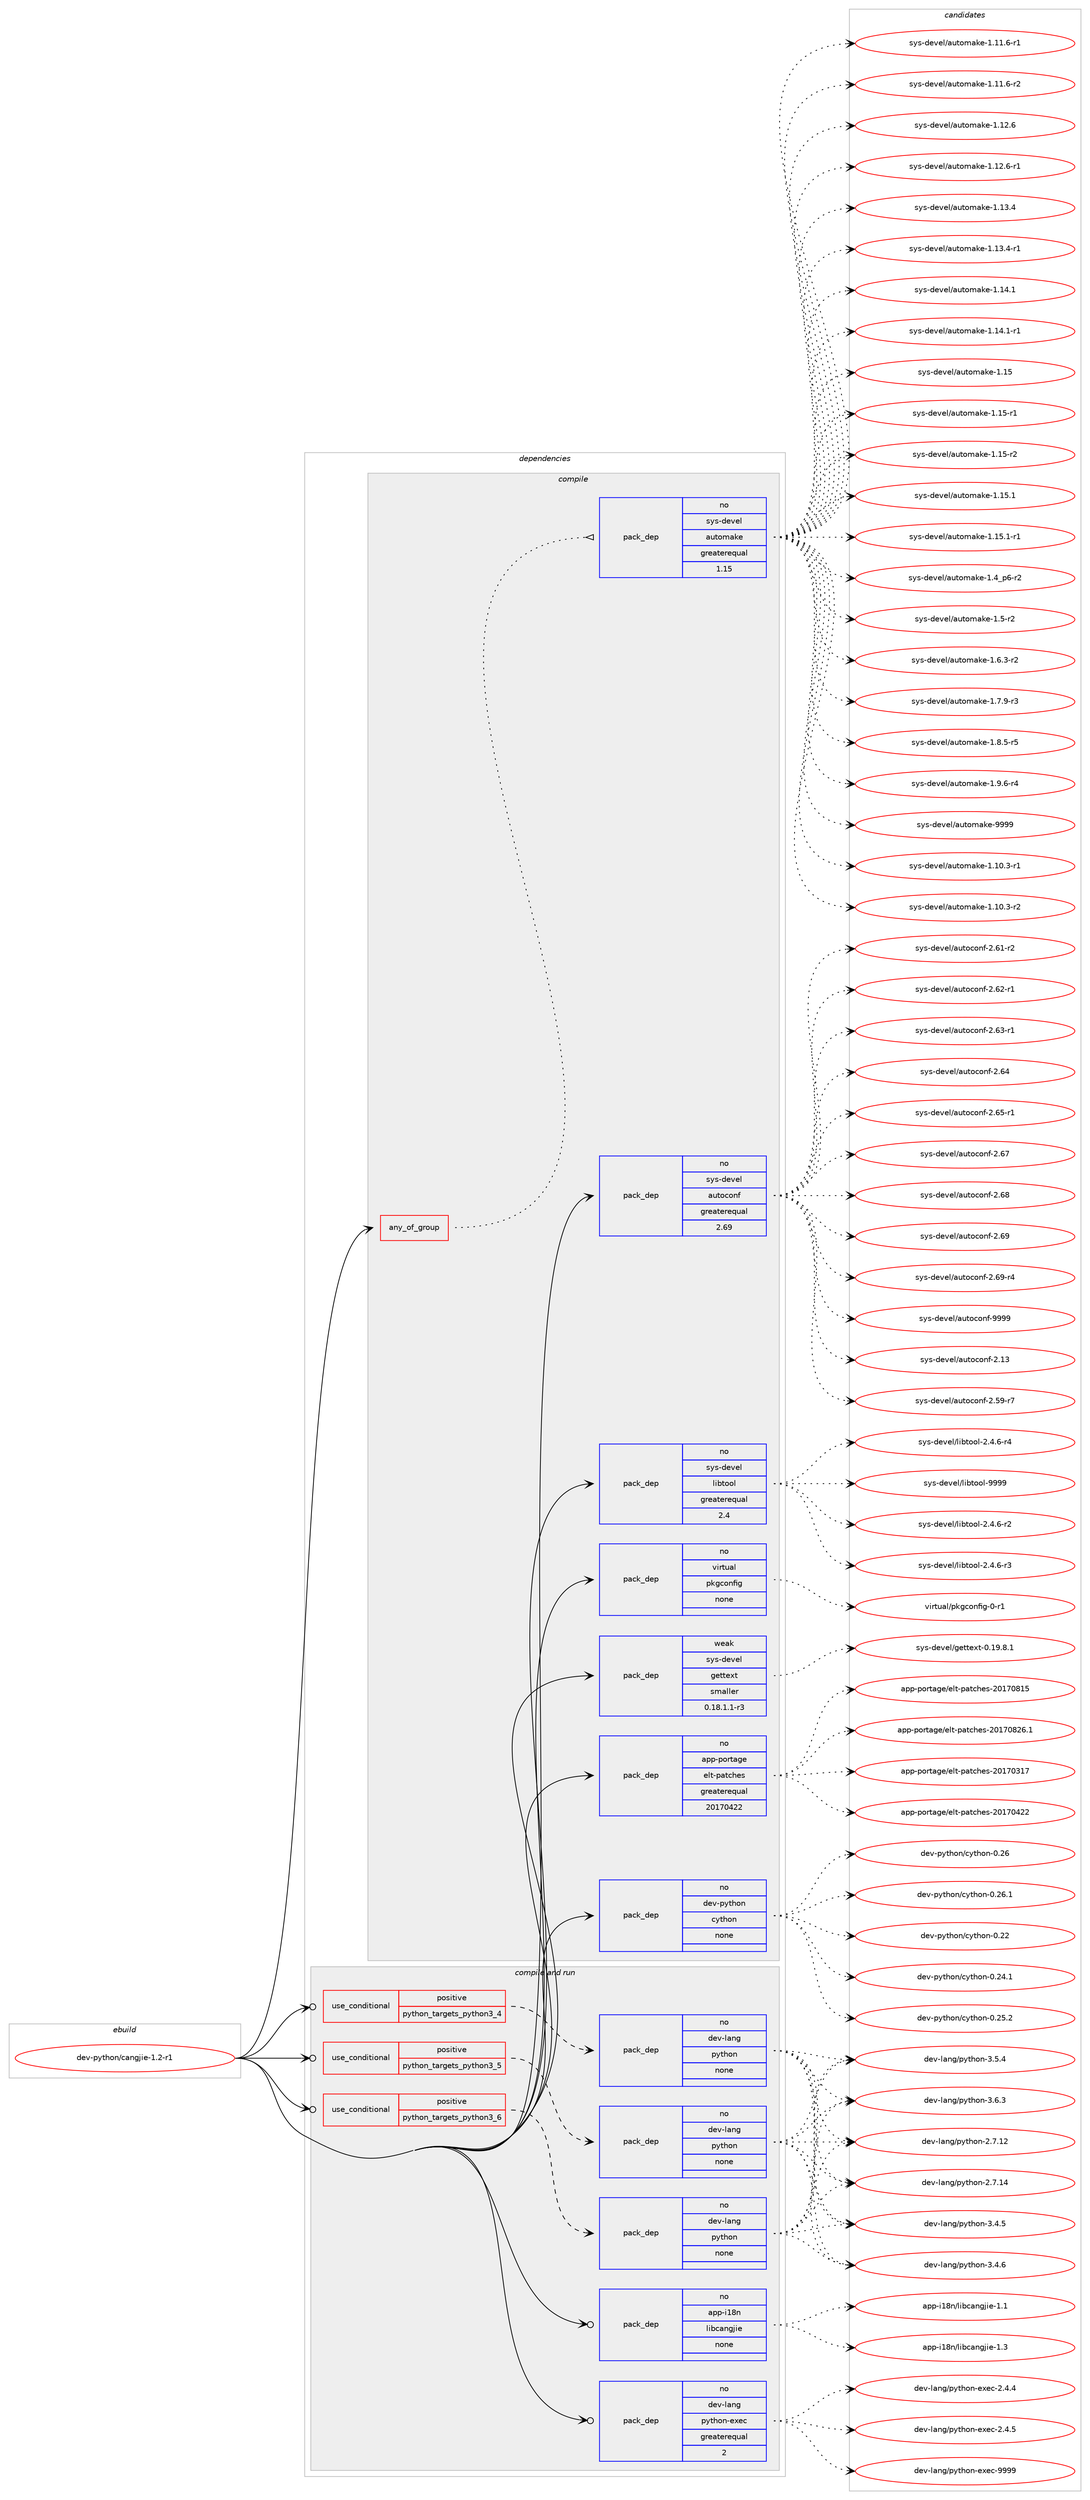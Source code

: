 digraph prolog {

# *************
# Graph options
# *************

newrank=true;
concentrate=true;
compound=true;
graph [rankdir=LR,fontname=Helvetica,fontsize=10,ranksep=1.5];#, ranksep=2.5, nodesep=0.2];
edge  [arrowhead=vee];
node  [fontname=Helvetica,fontsize=10];

# **********
# The ebuild
# **********

subgraph cluster_leftcol {
color=gray;
rank=same;
label=<<i>ebuild</i>>;
id [label="dev-python/cangjie-1.2-r1", color=red, width=4, href="../dev-python/cangjie-1.2-r1.svg"];
}

# ****************
# The dependencies
# ****************

subgraph cluster_midcol {
color=gray;
label=<<i>dependencies</i>>;
subgraph cluster_compile {
fillcolor="#eeeeee";
style=filled;
label=<<i>compile</i>>;
subgraph any3787 {
dependency150039 [label=<<TABLE BORDER="0" CELLBORDER="1" CELLSPACING="0" CELLPADDING="4"><TR><TD CELLPADDING="10">any_of_group</TD></TR></TABLE>>, shape=none, color=red];subgraph pack115746 {
dependency150040 [label=<<TABLE BORDER="0" CELLBORDER="1" CELLSPACING="0" CELLPADDING="4" WIDTH="220"><TR><TD ROWSPAN="6" CELLPADDING="30">pack_dep</TD></TR><TR><TD WIDTH="110">no</TD></TR><TR><TD>sys-devel</TD></TR><TR><TD>automake</TD></TR><TR><TD>greaterequal</TD></TR><TR><TD>1.15</TD></TR></TABLE>>, shape=none, color=blue];
}
dependency150039:e -> dependency150040:w [weight=20,style="dotted",arrowhead="oinv"];
}
id:e -> dependency150039:w [weight=20,style="solid",arrowhead="vee"];
subgraph pack115747 {
dependency150041 [label=<<TABLE BORDER="0" CELLBORDER="1" CELLSPACING="0" CELLPADDING="4" WIDTH="220"><TR><TD ROWSPAN="6" CELLPADDING="30">pack_dep</TD></TR><TR><TD WIDTH="110">no</TD></TR><TR><TD>app-portage</TD></TR><TR><TD>elt-patches</TD></TR><TR><TD>greaterequal</TD></TR><TR><TD>20170422</TD></TR></TABLE>>, shape=none, color=blue];
}
id:e -> dependency150041:w [weight=20,style="solid",arrowhead="vee"];
subgraph pack115748 {
dependency150042 [label=<<TABLE BORDER="0" CELLBORDER="1" CELLSPACING="0" CELLPADDING="4" WIDTH="220"><TR><TD ROWSPAN="6" CELLPADDING="30">pack_dep</TD></TR><TR><TD WIDTH="110">no</TD></TR><TR><TD>dev-python</TD></TR><TR><TD>cython</TD></TR><TR><TD>none</TD></TR><TR><TD></TD></TR></TABLE>>, shape=none, color=blue];
}
id:e -> dependency150042:w [weight=20,style="solid",arrowhead="vee"];
subgraph pack115749 {
dependency150043 [label=<<TABLE BORDER="0" CELLBORDER="1" CELLSPACING="0" CELLPADDING="4" WIDTH="220"><TR><TD ROWSPAN="6" CELLPADDING="30">pack_dep</TD></TR><TR><TD WIDTH="110">no</TD></TR><TR><TD>sys-devel</TD></TR><TR><TD>autoconf</TD></TR><TR><TD>greaterequal</TD></TR><TR><TD>2.69</TD></TR></TABLE>>, shape=none, color=blue];
}
id:e -> dependency150043:w [weight=20,style="solid",arrowhead="vee"];
subgraph pack115750 {
dependency150044 [label=<<TABLE BORDER="0" CELLBORDER="1" CELLSPACING="0" CELLPADDING="4" WIDTH="220"><TR><TD ROWSPAN="6" CELLPADDING="30">pack_dep</TD></TR><TR><TD WIDTH="110">no</TD></TR><TR><TD>sys-devel</TD></TR><TR><TD>libtool</TD></TR><TR><TD>greaterequal</TD></TR><TR><TD>2.4</TD></TR></TABLE>>, shape=none, color=blue];
}
id:e -> dependency150044:w [weight=20,style="solid",arrowhead="vee"];
subgraph pack115751 {
dependency150045 [label=<<TABLE BORDER="0" CELLBORDER="1" CELLSPACING="0" CELLPADDING="4" WIDTH="220"><TR><TD ROWSPAN="6" CELLPADDING="30">pack_dep</TD></TR><TR><TD WIDTH="110">no</TD></TR><TR><TD>virtual</TD></TR><TR><TD>pkgconfig</TD></TR><TR><TD>none</TD></TR><TR><TD></TD></TR></TABLE>>, shape=none, color=blue];
}
id:e -> dependency150045:w [weight=20,style="solid",arrowhead="vee"];
subgraph pack115752 {
dependency150046 [label=<<TABLE BORDER="0" CELLBORDER="1" CELLSPACING="0" CELLPADDING="4" WIDTH="220"><TR><TD ROWSPAN="6" CELLPADDING="30">pack_dep</TD></TR><TR><TD WIDTH="110">weak</TD></TR><TR><TD>sys-devel</TD></TR><TR><TD>gettext</TD></TR><TR><TD>smaller</TD></TR><TR><TD>0.18.1.1-r3</TD></TR></TABLE>>, shape=none, color=blue];
}
id:e -> dependency150046:w [weight=20,style="solid",arrowhead="vee"];
}
subgraph cluster_compileandrun {
fillcolor="#eeeeee";
style=filled;
label=<<i>compile and run</i>>;
subgraph cond30468 {
dependency150047 [label=<<TABLE BORDER="0" CELLBORDER="1" CELLSPACING="0" CELLPADDING="4"><TR><TD ROWSPAN="3" CELLPADDING="10">use_conditional</TD></TR><TR><TD>positive</TD></TR><TR><TD>python_targets_python3_4</TD></TR></TABLE>>, shape=none, color=red];
subgraph pack115753 {
dependency150048 [label=<<TABLE BORDER="0" CELLBORDER="1" CELLSPACING="0" CELLPADDING="4" WIDTH="220"><TR><TD ROWSPAN="6" CELLPADDING="30">pack_dep</TD></TR><TR><TD WIDTH="110">no</TD></TR><TR><TD>dev-lang</TD></TR><TR><TD>python</TD></TR><TR><TD>none</TD></TR><TR><TD></TD></TR></TABLE>>, shape=none, color=blue];
}
dependency150047:e -> dependency150048:w [weight=20,style="dashed",arrowhead="vee"];
}
id:e -> dependency150047:w [weight=20,style="solid",arrowhead="odotvee"];
subgraph cond30469 {
dependency150049 [label=<<TABLE BORDER="0" CELLBORDER="1" CELLSPACING="0" CELLPADDING="4"><TR><TD ROWSPAN="3" CELLPADDING="10">use_conditional</TD></TR><TR><TD>positive</TD></TR><TR><TD>python_targets_python3_5</TD></TR></TABLE>>, shape=none, color=red];
subgraph pack115754 {
dependency150050 [label=<<TABLE BORDER="0" CELLBORDER="1" CELLSPACING="0" CELLPADDING="4" WIDTH="220"><TR><TD ROWSPAN="6" CELLPADDING="30">pack_dep</TD></TR><TR><TD WIDTH="110">no</TD></TR><TR><TD>dev-lang</TD></TR><TR><TD>python</TD></TR><TR><TD>none</TD></TR><TR><TD></TD></TR></TABLE>>, shape=none, color=blue];
}
dependency150049:e -> dependency150050:w [weight=20,style="dashed",arrowhead="vee"];
}
id:e -> dependency150049:w [weight=20,style="solid",arrowhead="odotvee"];
subgraph cond30470 {
dependency150051 [label=<<TABLE BORDER="0" CELLBORDER="1" CELLSPACING="0" CELLPADDING="4"><TR><TD ROWSPAN="3" CELLPADDING="10">use_conditional</TD></TR><TR><TD>positive</TD></TR><TR><TD>python_targets_python3_6</TD></TR></TABLE>>, shape=none, color=red];
subgraph pack115755 {
dependency150052 [label=<<TABLE BORDER="0" CELLBORDER="1" CELLSPACING="0" CELLPADDING="4" WIDTH="220"><TR><TD ROWSPAN="6" CELLPADDING="30">pack_dep</TD></TR><TR><TD WIDTH="110">no</TD></TR><TR><TD>dev-lang</TD></TR><TR><TD>python</TD></TR><TR><TD>none</TD></TR><TR><TD></TD></TR></TABLE>>, shape=none, color=blue];
}
dependency150051:e -> dependency150052:w [weight=20,style="dashed",arrowhead="vee"];
}
id:e -> dependency150051:w [weight=20,style="solid",arrowhead="odotvee"];
subgraph pack115756 {
dependency150053 [label=<<TABLE BORDER="0" CELLBORDER="1" CELLSPACING="0" CELLPADDING="4" WIDTH="220"><TR><TD ROWSPAN="6" CELLPADDING="30">pack_dep</TD></TR><TR><TD WIDTH="110">no</TD></TR><TR><TD>app-i18n</TD></TR><TR><TD>libcangjie</TD></TR><TR><TD>none</TD></TR><TR><TD></TD></TR></TABLE>>, shape=none, color=blue];
}
id:e -> dependency150053:w [weight=20,style="solid",arrowhead="odotvee"];
subgraph pack115757 {
dependency150054 [label=<<TABLE BORDER="0" CELLBORDER="1" CELLSPACING="0" CELLPADDING="4" WIDTH="220"><TR><TD ROWSPAN="6" CELLPADDING="30">pack_dep</TD></TR><TR><TD WIDTH="110">no</TD></TR><TR><TD>dev-lang</TD></TR><TR><TD>python-exec</TD></TR><TR><TD>greaterequal</TD></TR><TR><TD>2</TD></TR></TABLE>>, shape=none, color=blue];
}
id:e -> dependency150054:w [weight=20,style="solid",arrowhead="odotvee"];
}
subgraph cluster_run {
fillcolor="#eeeeee";
style=filled;
label=<<i>run</i>>;
}
}

# **************
# The candidates
# **************

subgraph cluster_choices {
rank=same;
color=gray;
label=<<i>candidates</i>>;

subgraph choice115746 {
color=black;
nodesep=1;
choice11512111545100101118101108479711711611110997107101454946494846514511449 [label="sys-devel/automake-1.10.3-r1", color=red, width=4,href="../sys-devel/automake-1.10.3-r1.svg"];
choice11512111545100101118101108479711711611110997107101454946494846514511450 [label="sys-devel/automake-1.10.3-r2", color=red, width=4,href="../sys-devel/automake-1.10.3-r2.svg"];
choice11512111545100101118101108479711711611110997107101454946494946544511449 [label="sys-devel/automake-1.11.6-r1", color=red, width=4,href="../sys-devel/automake-1.11.6-r1.svg"];
choice11512111545100101118101108479711711611110997107101454946494946544511450 [label="sys-devel/automake-1.11.6-r2", color=red, width=4,href="../sys-devel/automake-1.11.6-r2.svg"];
choice1151211154510010111810110847971171161111099710710145494649504654 [label="sys-devel/automake-1.12.6", color=red, width=4,href="../sys-devel/automake-1.12.6.svg"];
choice11512111545100101118101108479711711611110997107101454946495046544511449 [label="sys-devel/automake-1.12.6-r1", color=red, width=4,href="../sys-devel/automake-1.12.6-r1.svg"];
choice1151211154510010111810110847971171161111099710710145494649514652 [label="sys-devel/automake-1.13.4", color=red, width=4,href="../sys-devel/automake-1.13.4.svg"];
choice11512111545100101118101108479711711611110997107101454946495146524511449 [label="sys-devel/automake-1.13.4-r1", color=red, width=4,href="../sys-devel/automake-1.13.4-r1.svg"];
choice1151211154510010111810110847971171161111099710710145494649524649 [label="sys-devel/automake-1.14.1", color=red, width=4,href="../sys-devel/automake-1.14.1.svg"];
choice11512111545100101118101108479711711611110997107101454946495246494511449 [label="sys-devel/automake-1.14.1-r1", color=red, width=4,href="../sys-devel/automake-1.14.1-r1.svg"];
choice115121115451001011181011084797117116111109971071014549464953 [label="sys-devel/automake-1.15", color=red, width=4,href="../sys-devel/automake-1.15.svg"];
choice1151211154510010111810110847971171161111099710710145494649534511449 [label="sys-devel/automake-1.15-r1", color=red, width=4,href="../sys-devel/automake-1.15-r1.svg"];
choice1151211154510010111810110847971171161111099710710145494649534511450 [label="sys-devel/automake-1.15-r2", color=red, width=4,href="../sys-devel/automake-1.15-r2.svg"];
choice1151211154510010111810110847971171161111099710710145494649534649 [label="sys-devel/automake-1.15.1", color=red, width=4,href="../sys-devel/automake-1.15.1.svg"];
choice11512111545100101118101108479711711611110997107101454946495346494511449 [label="sys-devel/automake-1.15.1-r1", color=red, width=4,href="../sys-devel/automake-1.15.1-r1.svg"];
choice115121115451001011181011084797117116111109971071014549465295112544511450 [label="sys-devel/automake-1.4_p6-r2", color=red, width=4,href="../sys-devel/automake-1.4_p6-r2.svg"];
choice11512111545100101118101108479711711611110997107101454946534511450 [label="sys-devel/automake-1.5-r2", color=red, width=4,href="../sys-devel/automake-1.5-r2.svg"];
choice115121115451001011181011084797117116111109971071014549465446514511450 [label="sys-devel/automake-1.6.3-r2", color=red, width=4,href="../sys-devel/automake-1.6.3-r2.svg"];
choice115121115451001011181011084797117116111109971071014549465546574511451 [label="sys-devel/automake-1.7.9-r3", color=red, width=4,href="../sys-devel/automake-1.7.9-r3.svg"];
choice115121115451001011181011084797117116111109971071014549465646534511453 [label="sys-devel/automake-1.8.5-r5", color=red, width=4,href="../sys-devel/automake-1.8.5-r5.svg"];
choice115121115451001011181011084797117116111109971071014549465746544511452 [label="sys-devel/automake-1.9.6-r4", color=red, width=4,href="../sys-devel/automake-1.9.6-r4.svg"];
choice115121115451001011181011084797117116111109971071014557575757 [label="sys-devel/automake-9999", color=red, width=4,href="../sys-devel/automake-9999.svg"];
dependency150040:e -> choice11512111545100101118101108479711711611110997107101454946494846514511449:w [style=dotted,weight="100"];
dependency150040:e -> choice11512111545100101118101108479711711611110997107101454946494846514511450:w [style=dotted,weight="100"];
dependency150040:e -> choice11512111545100101118101108479711711611110997107101454946494946544511449:w [style=dotted,weight="100"];
dependency150040:e -> choice11512111545100101118101108479711711611110997107101454946494946544511450:w [style=dotted,weight="100"];
dependency150040:e -> choice1151211154510010111810110847971171161111099710710145494649504654:w [style=dotted,weight="100"];
dependency150040:e -> choice11512111545100101118101108479711711611110997107101454946495046544511449:w [style=dotted,weight="100"];
dependency150040:e -> choice1151211154510010111810110847971171161111099710710145494649514652:w [style=dotted,weight="100"];
dependency150040:e -> choice11512111545100101118101108479711711611110997107101454946495146524511449:w [style=dotted,weight="100"];
dependency150040:e -> choice1151211154510010111810110847971171161111099710710145494649524649:w [style=dotted,weight="100"];
dependency150040:e -> choice11512111545100101118101108479711711611110997107101454946495246494511449:w [style=dotted,weight="100"];
dependency150040:e -> choice115121115451001011181011084797117116111109971071014549464953:w [style=dotted,weight="100"];
dependency150040:e -> choice1151211154510010111810110847971171161111099710710145494649534511449:w [style=dotted,weight="100"];
dependency150040:e -> choice1151211154510010111810110847971171161111099710710145494649534511450:w [style=dotted,weight="100"];
dependency150040:e -> choice1151211154510010111810110847971171161111099710710145494649534649:w [style=dotted,weight="100"];
dependency150040:e -> choice11512111545100101118101108479711711611110997107101454946495346494511449:w [style=dotted,weight="100"];
dependency150040:e -> choice115121115451001011181011084797117116111109971071014549465295112544511450:w [style=dotted,weight="100"];
dependency150040:e -> choice11512111545100101118101108479711711611110997107101454946534511450:w [style=dotted,weight="100"];
dependency150040:e -> choice115121115451001011181011084797117116111109971071014549465446514511450:w [style=dotted,weight="100"];
dependency150040:e -> choice115121115451001011181011084797117116111109971071014549465546574511451:w [style=dotted,weight="100"];
dependency150040:e -> choice115121115451001011181011084797117116111109971071014549465646534511453:w [style=dotted,weight="100"];
dependency150040:e -> choice115121115451001011181011084797117116111109971071014549465746544511452:w [style=dotted,weight="100"];
dependency150040:e -> choice115121115451001011181011084797117116111109971071014557575757:w [style=dotted,weight="100"];
}
subgraph choice115747 {
color=black;
nodesep=1;
choice97112112451121111141169710310147101108116451129711699104101115455048495548514955 [label="app-portage/elt-patches-20170317", color=red, width=4,href="../app-portage/elt-patches-20170317.svg"];
choice97112112451121111141169710310147101108116451129711699104101115455048495548525050 [label="app-portage/elt-patches-20170422", color=red, width=4,href="../app-portage/elt-patches-20170422.svg"];
choice97112112451121111141169710310147101108116451129711699104101115455048495548564953 [label="app-portage/elt-patches-20170815", color=red, width=4,href="../app-portage/elt-patches-20170815.svg"];
choice971121124511211111411697103101471011081164511297116991041011154550484955485650544649 [label="app-portage/elt-patches-20170826.1", color=red, width=4,href="../app-portage/elt-patches-20170826.1.svg"];
dependency150041:e -> choice97112112451121111141169710310147101108116451129711699104101115455048495548514955:w [style=dotted,weight="100"];
dependency150041:e -> choice97112112451121111141169710310147101108116451129711699104101115455048495548525050:w [style=dotted,weight="100"];
dependency150041:e -> choice97112112451121111141169710310147101108116451129711699104101115455048495548564953:w [style=dotted,weight="100"];
dependency150041:e -> choice971121124511211111411697103101471011081164511297116991041011154550484955485650544649:w [style=dotted,weight="100"];
}
subgraph choice115748 {
color=black;
nodesep=1;
choice1001011184511212111610411111047991211161041111104548465050 [label="dev-python/cython-0.22", color=red, width=4,href="../dev-python/cython-0.22.svg"];
choice10010111845112121116104111110479912111610411111045484650524649 [label="dev-python/cython-0.24.1", color=red, width=4,href="../dev-python/cython-0.24.1.svg"];
choice10010111845112121116104111110479912111610411111045484650534650 [label="dev-python/cython-0.25.2", color=red, width=4,href="../dev-python/cython-0.25.2.svg"];
choice1001011184511212111610411111047991211161041111104548465054 [label="dev-python/cython-0.26", color=red, width=4,href="../dev-python/cython-0.26.svg"];
choice10010111845112121116104111110479912111610411111045484650544649 [label="dev-python/cython-0.26.1", color=red, width=4,href="../dev-python/cython-0.26.1.svg"];
dependency150042:e -> choice1001011184511212111610411111047991211161041111104548465050:w [style=dotted,weight="100"];
dependency150042:e -> choice10010111845112121116104111110479912111610411111045484650524649:w [style=dotted,weight="100"];
dependency150042:e -> choice10010111845112121116104111110479912111610411111045484650534650:w [style=dotted,weight="100"];
dependency150042:e -> choice1001011184511212111610411111047991211161041111104548465054:w [style=dotted,weight="100"];
dependency150042:e -> choice10010111845112121116104111110479912111610411111045484650544649:w [style=dotted,weight="100"];
}
subgraph choice115749 {
color=black;
nodesep=1;
choice115121115451001011181011084797117116111991111101024550464951 [label="sys-devel/autoconf-2.13", color=red, width=4,href="../sys-devel/autoconf-2.13.svg"];
choice1151211154510010111810110847971171161119911111010245504653574511455 [label="sys-devel/autoconf-2.59-r7", color=red, width=4,href="../sys-devel/autoconf-2.59-r7.svg"];
choice1151211154510010111810110847971171161119911111010245504654494511450 [label="sys-devel/autoconf-2.61-r2", color=red, width=4,href="../sys-devel/autoconf-2.61-r2.svg"];
choice1151211154510010111810110847971171161119911111010245504654504511449 [label="sys-devel/autoconf-2.62-r1", color=red, width=4,href="../sys-devel/autoconf-2.62-r1.svg"];
choice1151211154510010111810110847971171161119911111010245504654514511449 [label="sys-devel/autoconf-2.63-r1", color=red, width=4,href="../sys-devel/autoconf-2.63-r1.svg"];
choice115121115451001011181011084797117116111991111101024550465452 [label="sys-devel/autoconf-2.64", color=red, width=4,href="../sys-devel/autoconf-2.64.svg"];
choice1151211154510010111810110847971171161119911111010245504654534511449 [label="sys-devel/autoconf-2.65-r1", color=red, width=4,href="../sys-devel/autoconf-2.65-r1.svg"];
choice115121115451001011181011084797117116111991111101024550465455 [label="sys-devel/autoconf-2.67", color=red, width=4,href="../sys-devel/autoconf-2.67.svg"];
choice115121115451001011181011084797117116111991111101024550465456 [label="sys-devel/autoconf-2.68", color=red, width=4,href="../sys-devel/autoconf-2.68.svg"];
choice115121115451001011181011084797117116111991111101024550465457 [label="sys-devel/autoconf-2.69", color=red, width=4,href="../sys-devel/autoconf-2.69.svg"];
choice1151211154510010111810110847971171161119911111010245504654574511452 [label="sys-devel/autoconf-2.69-r4", color=red, width=4,href="../sys-devel/autoconf-2.69-r4.svg"];
choice115121115451001011181011084797117116111991111101024557575757 [label="sys-devel/autoconf-9999", color=red, width=4,href="../sys-devel/autoconf-9999.svg"];
dependency150043:e -> choice115121115451001011181011084797117116111991111101024550464951:w [style=dotted,weight="100"];
dependency150043:e -> choice1151211154510010111810110847971171161119911111010245504653574511455:w [style=dotted,weight="100"];
dependency150043:e -> choice1151211154510010111810110847971171161119911111010245504654494511450:w [style=dotted,weight="100"];
dependency150043:e -> choice1151211154510010111810110847971171161119911111010245504654504511449:w [style=dotted,weight="100"];
dependency150043:e -> choice1151211154510010111810110847971171161119911111010245504654514511449:w [style=dotted,weight="100"];
dependency150043:e -> choice115121115451001011181011084797117116111991111101024550465452:w [style=dotted,weight="100"];
dependency150043:e -> choice1151211154510010111810110847971171161119911111010245504654534511449:w [style=dotted,weight="100"];
dependency150043:e -> choice115121115451001011181011084797117116111991111101024550465455:w [style=dotted,weight="100"];
dependency150043:e -> choice115121115451001011181011084797117116111991111101024550465456:w [style=dotted,weight="100"];
dependency150043:e -> choice115121115451001011181011084797117116111991111101024550465457:w [style=dotted,weight="100"];
dependency150043:e -> choice1151211154510010111810110847971171161119911111010245504654574511452:w [style=dotted,weight="100"];
dependency150043:e -> choice115121115451001011181011084797117116111991111101024557575757:w [style=dotted,weight="100"];
}
subgraph choice115750 {
color=black;
nodesep=1;
choice1151211154510010111810110847108105981161111111084550465246544511450 [label="sys-devel/libtool-2.4.6-r2", color=red, width=4,href="../sys-devel/libtool-2.4.6-r2.svg"];
choice1151211154510010111810110847108105981161111111084550465246544511451 [label="sys-devel/libtool-2.4.6-r3", color=red, width=4,href="../sys-devel/libtool-2.4.6-r3.svg"];
choice1151211154510010111810110847108105981161111111084550465246544511452 [label="sys-devel/libtool-2.4.6-r4", color=red, width=4,href="../sys-devel/libtool-2.4.6-r4.svg"];
choice1151211154510010111810110847108105981161111111084557575757 [label="sys-devel/libtool-9999", color=red, width=4,href="../sys-devel/libtool-9999.svg"];
dependency150044:e -> choice1151211154510010111810110847108105981161111111084550465246544511450:w [style=dotted,weight="100"];
dependency150044:e -> choice1151211154510010111810110847108105981161111111084550465246544511451:w [style=dotted,weight="100"];
dependency150044:e -> choice1151211154510010111810110847108105981161111111084550465246544511452:w [style=dotted,weight="100"];
dependency150044:e -> choice1151211154510010111810110847108105981161111111084557575757:w [style=dotted,weight="100"];
}
subgraph choice115751 {
color=black;
nodesep=1;
choice11810511411611797108471121071039911111010210510345484511449 [label="virtual/pkgconfig-0-r1", color=red, width=4,href="../virtual/pkgconfig-0-r1.svg"];
dependency150045:e -> choice11810511411611797108471121071039911111010210510345484511449:w [style=dotted,weight="100"];
}
subgraph choice115752 {
color=black;
nodesep=1;
choice1151211154510010111810110847103101116116101120116454846495746564649 [label="sys-devel/gettext-0.19.8.1", color=red, width=4,href="../sys-devel/gettext-0.19.8.1.svg"];
dependency150046:e -> choice1151211154510010111810110847103101116116101120116454846495746564649:w [style=dotted,weight="100"];
}
subgraph choice115753 {
color=black;
nodesep=1;
choice10010111845108971101034711212111610411111045504655464950 [label="dev-lang/python-2.7.12", color=red, width=4,href="../dev-lang/python-2.7.12.svg"];
choice10010111845108971101034711212111610411111045504655464952 [label="dev-lang/python-2.7.14", color=red, width=4,href="../dev-lang/python-2.7.14.svg"];
choice100101118451089711010347112121116104111110455146524653 [label="dev-lang/python-3.4.5", color=red, width=4,href="../dev-lang/python-3.4.5.svg"];
choice100101118451089711010347112121116104111110455146524654 [label="dev-lang/python-3.4.6", color=red, width=4,href="../dev-lang/python-3.4.6.svg"];
choice100101118451089711010347112121116104111110455146534652 [label="dev-lang/python-3.5.4", color=red, width=4,href="../dev-lang/python-3.5.4.svg"];
choice100101118451089711010347112121116104111110455146544651 [label="dev-lang/python-3.6.3", color=red, width=4,href="../dev-lang/python-3.6.3.svg"];
dependency150048:e -> choice10010111845108971101034711212111610411111045504655464950:w [style=dotted,weight="100"];
dependency150048:e -> choice10010111845108971101034711212111610411111045504655464952:w [style=dotted,weight="100"];
dependency150048:e -> choice100101118451089711010347112121116104111110455146524653:w [style=dotted,weight="100"];
dependency150048:e -> choice100101118451089711010347112121116104111110455146524654:w [style=dotted,weight="100"];
dependency150048:e -> choice100101118451089711010347112121116104111110455146534652:w [style=dotted,weight="100"];
dependency150048:e -> choice100101118451089711010347112121116104111110455146544651:w [style=dotted,weight="100"];
}
subgraph choice115754 {
color=black;
nodesep=1;
choice10010111845108971101034711212111610411111045504655464950 [label="dev-lang/python-2.7.12", color=red, width=4,href="../dev-lang/python-2.7.12.svg"];
choice10010111845108971101034711212111610411111045504655464952 [label="dev-lang/python-2.7.14", color=red, width=4,href="../dev-lang/python-2.7.14.svg"];
choice100101118451089711010347112121116104111110455146524653 [label="dev-lang/python-3.4.5", color=red, width=4,href="../dev-lang/python-3.4.5.svg"];
choice100101118451089711010347112121116104111110455146524654 [label="dev-lang/python-3.4.6", color=red, width=4,href="../dev-lang/python-3.4.6.svg"];
choice100101118451089711010347112121116104111110455146534652 [label="dev-lang/python-3.5.4", color=red, width=4,href="../dev-lang/python-3.5.4.svg"];
choice100101118451089711010347112121116104111110455146544651 [label="dev-lang/python-3.6.3", color=red, width=4,href="../dev-lang/python-3.6.3.svg"];
dependency150050:e -> choice10010111845108971101034711212111610411111045504655464950:w [style=dotted,weight="100"];
dependency150050:e -> choice10010111845108971101034711212111610411111045504655464952:w [style=dotted,weight="100"];
dependency150050:e -> choice100101118451089711010347112121116104111110455146524653:w [style=dotted,weight="100"];
dependency150050:e -> choice100101118451089711010347112121116104111110455146524654:w [style=dotted,weight="100"];
dependency150050:e -> choice100101118451089711010347112121116104111110455146534652:w [style=dotted,weight="100"];
dependency150050:e -> choice100101118451089711010347112121116104111110455146544651:w [style=dotted,weight="100"];
}
subgraph choice115755 {
color=black;
nodesep=1;
choice10010111845108971101034711212111610411111045504655464950 [label="dev-lang/python-2.7.12", color=red, width=4,href="../dev-lang/python-2.7.12.svg"];
choice10010111845108971101034711212111610411111045504655464952 [label="dev-lang/python-2.7.14", color=red, width=4,href="../dev-lang/python-2.7.14.svg"];
choice100101118451089711010347112121116104111110455146524653 [label="dev-lang/python-3.4.5", color=red, width=4,href="../dev-lang/python-3.4.5.svg"];
choice100101118451089711010347112121116104111110455146524654 [label="dev-lang/python-3.4.6", color=red, width=4,href="../dev-lang/python-3.4.6.svg"];
choice100101118451089711010347112121116104111110455146534652 [label="dev-lang/python-3.5.4", color=red, width=4,href="../dev-lang/python-3.5.4.svg"];
choice100101118451089711010347112121116104111110455146544651 [label="dev-lang/python-3.6.3", color=red, width=4,href="../dev-lang/python-3.6.3.svg"];
dependency150052:e -> choice10010111845108971101034711212111610411111045504655464950:w [style=dotted,weight="100"];
dependency150052:e -> choice10010111845108971101034711212111610411111045504655464952:w [style=dotted,weight="100"];
dependency150052:e -> choice100101118451089711010347112121116104111110455146524653:w [style=dotted,weight="100"];
dependency150052:e -> choice100101118451089711010347112121116104111110455146524654:w [style=dotted,weight="100"];
dependency150052:e -> choice100101118451089711010347112121116104111110455146534652:w [style=dotted,weight="100"];
dependency150052:e -> choice100101118451089711010347112121116104111110455146544651:w [style=dotted,weight="100"];
}
subgraph choice115756 {
color=black;
nodesep=1;
choice971121124510549561104710810598999711010310610510145494649 [label="app-i18n/libcangjie-1.1", color=red, width=4,href="../app-i18n/libcangjie-1.1.svg"];
choice971121124510549561104710810598999711010310610510145494651 [label="app-i18n/libcangjie-1.3", color=red, width=4,href="../app-i18n/libcangjie-1.3.svg"];
dependency150053:e -> choice971121124510549561104710810598999711010310610510145494649:w [style=dotted,weight="100"];
dependency150053:e -> choice971121124510549561104710810598999711010310610510145494651:w [style=dotted,weight="100"];
}
subgraph choice115757 {
color=black;
nodesep=1;
choice1001011184510897110103471121211161041111104510112010199455046524652 [label="dev-lang/python-exec-2.4.4", color=red, width=4,href="../dev-lang/python-exec-2.4.4.svg"];
choice1001011184510897110103471121211161041111104510112010199455046524653 [label="dev-lang/python-exec-2.4.5", color=red, width=4,href="../dev-lang/python-exec-2.4.5.svg"];
choice10010111845108971101034711212111610411111045101120101994557575757 [label="dev-lang/python-exec-9999", color=red, width=4,href="../dev-lang/python-exec-9999.svg"];
dependency150054:e -> choice1001011184510897110103471121211161041111104510112010199455046524652:w [style=dotted,weight="100"];
dependency150054:e -> choice1001011184510897110103471121211161041111104510112010199455046524653:w [style=dotted,weight="100"];
dependency150054:e -> choice10010111845108971101034711212111610411111045101120101994557575757:w [style=dotted,weight="100"];
}
}

}
